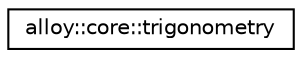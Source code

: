 digraph "Graphical Class Hierarchy"
{
  edge [fontname="Helvetica",fontsize="10",labelfontname="Helvetica",labelfontsize="10"];
  node [fontname="Helvetica",fontsize="10",shape=record];
  rankdir="LR";
  Node1 [label="alloy::core::trigonometry",height=0.2,width=0.4,color="black", fillcolor="white", style="filled",URL="$d7/d1b/structalloy_1_1core_1_1trigonometry.html",tooltip="A static class that contains the standard trigonometric functions. "];
}

